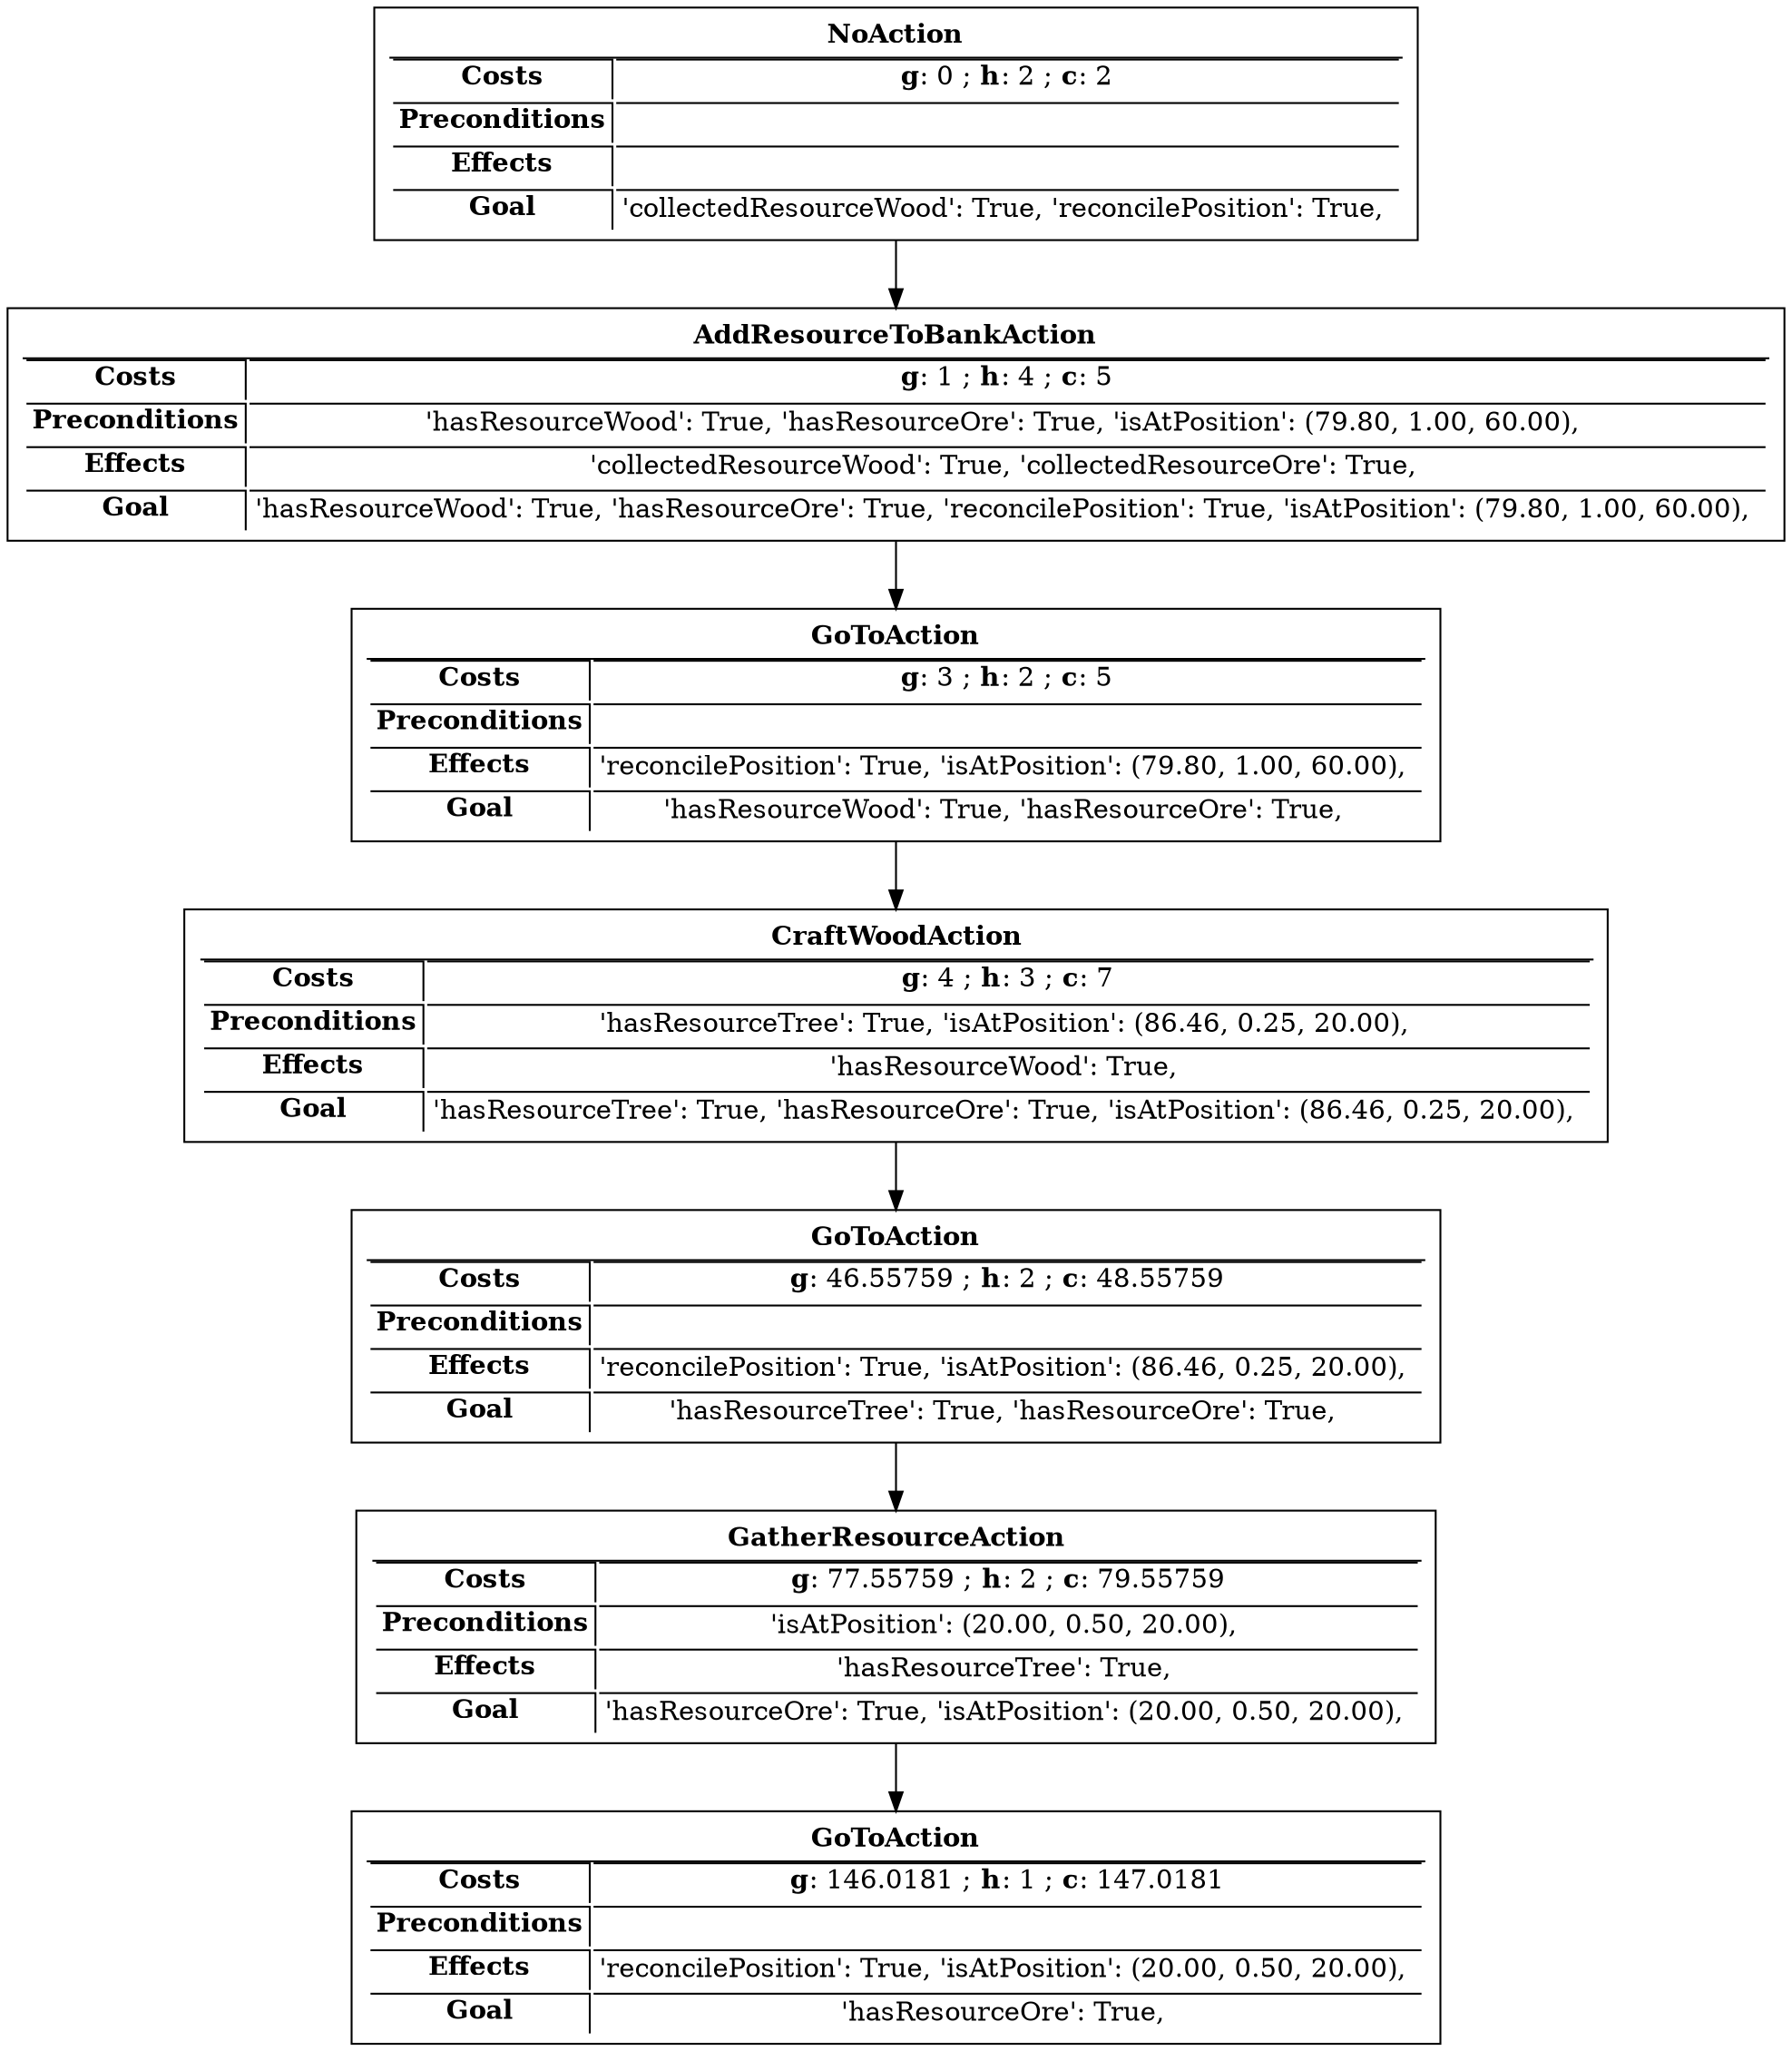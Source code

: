 
digraph {

node [shape=box]

-1165823370 [label=<
<table border='0' color='black' fontcolor='#F5F5F5'>
    <tr> <td colspan='2'><b>NoAction</b></td> </tr>
    <hr/>
    <tr align='left'> <td border='1' sides='rt'><b>Costs</b></td>           <td border='1' sides='t'><b>g</b>: 0 ; <b>h</b>: 2 ; <b>c</b>: 2</td> </tr>
    <tr align='left'> <td border='1' sides='rt'><b>Preconditions</b></td>   <td border='1' sides='t'></td> </tr>
    <tr align='left'> <td border='1' sides='rt'><b>Effects</b></td>         <td border='1' sides='t'></td> </tr>
    <tr align='left'> <td border='1' sides='rt'><b>Goal</b></td>            <td border='1' sides='t'>'collectedResourceWood': True, 'reconcilePosition': True, </td> </tr>
</table>
>]
-1701026812 [label=<
<table border='0' color='black' fontcolor='#F5F5F5'>
    <tr> <td colspan='2'><b>AddResourceToBankAction</b></td> </tr>
    <hr/>
    <tr align='left'> <td border='1' sides='rt'><b>Costs</b></td>           <td border='1' sides='t'><b>g</b>: 1 ; <b>h</b>: 4 ; <b>c</b>: 5</td> </tr>
    <tr align='left'> <td border='1' sides='rt'><b>Preconditions</b></td>   <td border='1' sides='t'>'hasResourceWood': True, 'hasResourceOre': True, 'isAtPosition': (79.80, 1.00, 60.00), </td> </tr>
    <tr align='left'> <td border='1' sides='rt'><b>Effects</b></td>         <td border='1' sides='t'>'collectedResourceWood': True, 'collectedResourceOre': True, </td> </tr>
    <tr align='left'> <td border='1' sides='rt'><b>Goal</b></td>            <td border='1' sides='t'>'hasResourceWood': True, 'hasResourceOre': True, 'reconcilePosition': True, 'isAtPosition': (79.80, 1.00, 60.00), </td> </tr>
</table>
>]
2058737042 [label=<
<table border='0' color='black' fontcolor='#F5F5F5'>
    <tr> <td colspan='2'><b>GoToAction</b></td> </tr>
    <hr/>
    <tr align='left'> <td border='1' sides='rt'><b>Costs</b></td>           <td border='1' sides='t'><b>g</b>: 3 ; <b>h</b>: 2 ; <b>c</b>: 5</td> </tr>
    <tr align='left'> <td border='1' sides='rt'><b>Preconditions</b></td>   <td border='1' sides='t'></td> </tr>
    <tr align='left'> <td border='1' sides='rt'><b>Effects</b></td>         <td border='1' sides='t'>'reconcilePosition': True, 'isAtPosition': (79.80, 1.00, 60.00), </td> </tr>
    <tr align='left'> <td border='1' sides='rt'><b>Goal</b></td>            <td border='1' sides='t'>'hasResourceWood': True, 'hasResourceOre': True, </td> </tr>
</table>
>]
1523533600 [label=<
<table border='0' color='black' fontcolor='#F5F5F5'>
    <tr> <td colspan='2'><b>CraftWoodAction</b></td> </tr>
    <hr/>
    <tr align='left'> <td border='1' sides='rt'><b>Costs</b></td>           <td border='1' sides='t'><b>g</b>: 4 ; <b>h</b>: 3 ; <b>c</b>: 7</td> </tr>
    <tr align='left'> <td border='1' sides='rt'><b>Preconditions</b></td>   <td border='1' sides='t'>'hasResourceTree': True, 'isAtPosition': (86.46, 0.25, 20.00), </td> </tr>
    <tr align='left'> <td border='1' sides='rt'><b>Effects</b></td>         <td border='1' sides='t'>'hasResourceWood': True, </td> </tr>
    <tr align='left'> <td border='1' sides='rt'><b>Goal</b></td>            <td border='1' sides='t'>'hasResourceTree': True, 'hasResourceOre': True, 'isAtPosition': (86.46, 0.25, 20.00), </td> </tr>
</table>
>]
988330158 [label=<
<table border='0' color='black' fontcolor='#F5F5F5'>
    <tr> <td colspan='2'><b>GoToAction</b></td> </tr>
    <hr/>
    <tr align='left'> <td border='1' sides='rt'><b>Costs</b></td>           <td border='1' sides='t'><b>g</b>: 46.55759 ; <b>h</b>: 2 ; <b>c</b>: 48.55759</td> </tr>
    <tr align='left'> <td border='1' sides='rt'><b>Preconditions</b></td>   <td border='1' sides='t'></td> </tr>
    <tr align='left'> <td border='1' sides='rt'><b>Effects</b></td>         <td border='1' sides='t'>'reconcilePosition': True, 'isAtPosition': (86.46, 0.25, 20.00), </td> </tr>
    <tr align='left'> <td border='1' sides='rt'><b>Goal</b></td>            <td border='1' sides='t'>'hasResourceTree': True, 'hasResourceOre': True, </td> </tr>
</table>
>]
453126716 [label=<
<table border='0' color='black' fontcolor='#F5F5F5'>
    <tr> <td colspan='2'><b>GatherResourceAction</b></td> </tr>
    <hr/>
    <tr align='left'> <td border='1' sides='rt'><b>Costs</b></td>           <td border='1' sides='t'><b>g</b>: 77.55759 ; <b>h</b>: 2 ; <b>c</b>: 79.55759</td> </tr>
    <tr align='left'> <td border='1' sides='rt'><b>Preconditions</b></td>   <td border='1' sides='t'>'isAtPosition': (20.00, 0.50, 20.00), </td> </tr>
    <tr align='left'> <td border='1' sides='rt'><b>Effects</b></td>         <td border='1' sides='t'>'hasResourceTree': True, </td> </tr>
    <tr align='left'> <td border='1' sides='rt'><b>Goal</b></td>            <td border='1' sides='t'>'hasResourceOre': True, 'isAtPosition': (20.00, 0.50, 20.00), </td> </tr>
</table>
>]
-82076726 [label=<
<table border='0' color='black' fontcolor='#F5F5F5'>
    <tr> <td colspan='2'><b>GoToAction</b></td> </tr>
    <hr/>
    <tr align='left'> <td border='1' sides='rt'><b>Costs</b></td>           <td border='1' sides='t'><b>g</b>: 146.0181 ; <b>h</b>: 1 ; <b>c</b>: 147.0181</td> </tr>
    <tr align='left'> <td border='1' sides='rt'><b>Preconditions</b></td>   <td border='1' sides='t'></td> </tr>
    <tr align='left'> <td border='1' sides='rt'><b>Effects</b></td>         <td border='1' sides='t'>'reconcilePosition': True, 'isAtPosition': (20.00, 0.50, 20.00), </td> </tr>
    <tr align='left'> <td border='1' sides='rt'><b>Goal</b></td>            <td border='1' sides='t'>'hasResourceOre': True, </td> </tr>
</table>
>]

-1165823370 -> -1701026812
-1701026812 -> 2058737042
2058737042 -> 1523533600
1523533600 -> 988330158
988330158 -> 453126716
453126716 -> -82076726

}

